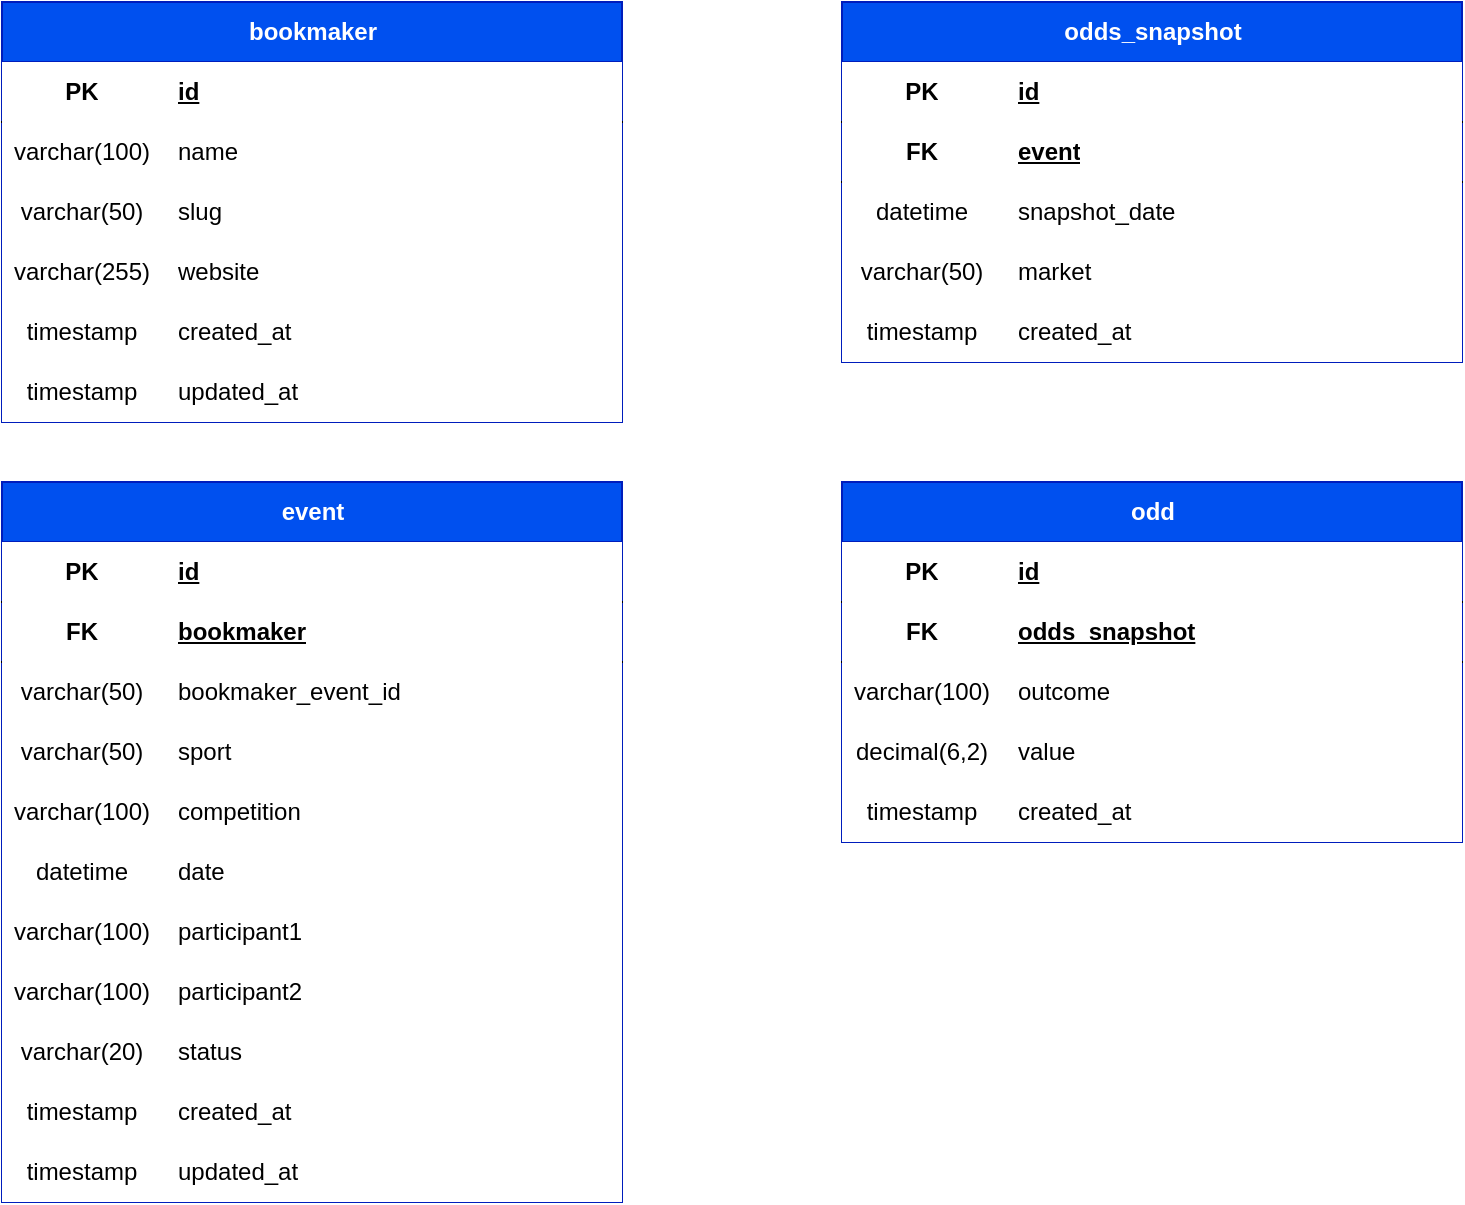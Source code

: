 <mxfile version="26.0.11">
  <diagram name="Page-1" id="BdiqEayShjHykFwy_Ejk">
    <mxGraphModel dx="1707" dy="447" grid="1" gridSize="10" guides="1" tooltips="1" connect="1" arrows="1" fold="1" page="1" pageScale="1" pageWidth="827" pageHeight="1169" background="#ffffff" math="0" shadow="0">
      <root>
        <mxCell id="0" />
        <mxCell id="1" parent="0" />
        <mxCell id="SziNOaxyCJe4Afiukx9g-1" value="bookmaker" style="shape=table;startSize=30;container=1;collapsible=1;childLayout=tableLayout;fixedRows=1;rowLines=0;fontStyle=1;align=center;resizeLast=1;html=1;fillColor=#0050ef;fontColor=#ffffff;strokeColor=#001DBC;rounded=0;" parent="1" vertex="1">
          <mxGeometry x="-70" y="60" width="310" height="210" as="geometry" />
        </mxCell>
        <mxCell id="SziNOaxyCJe4Afiukx9g-2" value="" style="shape=tableRow;horizontal=0;startSize=0;swimlaneHead=0;swimlaneBody=0;fillColor=none;collapsible=0;dropTarget=0;points=[[0,0.5],[1,0.5]];portConstraint=eastwest;top=0;left=0;right=0;bottom=1;rounded=0;" parent="SziNOaxyCJe4Afiukx9g-1" vertex="1">
          <mxGeometry y="30" width="310" height="30" as="geometry" />
        </mxCell>
        <mxCell id="SziNOaxyCJe4Afiukx9g-3" value="PK" style="shape=partialRectangle;connectable=0;top=0;left=0;bottom=0;right=0;fontStyle=1;overflow=hidden;whiteSpace=wrap;html=1;rounded=0;" parent="SziNOaxyCJe4Afiukx9g-2" vertex="1">
          <mxGeometry width="80" height="30" as="geometry">
            <mxRectangle width="80" height="30" as="alternateBounds" />
          </mxGeometry>
        </mxCell>
        <mxCell id="SziNOaxyCJe4Afiukx9g-4" value="id" style="shape=partialRectangle;connectable=0;top=0;left=0;bottom=0;right=0;align=left;spacingLeft=6;fontStyle=5;overflow=hidden;whiteSpace=wrap;html=1;rounded=0;" parent="SziNOaxyCJe4Afiukx9g-2" vertex="1">
          <mxGeometry x="80" width="230" height="30" as="geometry">
            <mxRectangle width="230" height="30" as="alternateBounds" />
          </mxGeometry>
        </mxCell>
        <mxCell id="SziNOaxyCJe4Afiukx9g-5" value="" style="shape=tableRow;horizontal=0;startSize=0;swimlaneHead=0;swimlaneBody=0;fillColor=none;collapsible=0;dropTarget=0;points=[[0,0.5],[1,0.5]];portConstraint=eastwest;top=0;left=0;right=0;bottom=0;rounded=0;" parent="SziNOaxyCJe4Afiukx9g-1" vertex="1">
          <mxGeometry y="60" width="310" height="30" as="geometry" />
        </mxCell>
        <mxCell id="SziNOaxyCJe4Afiukx9g-6" value="varchar(100)" style="shape=partialRectangle;connectable=0;top=0;left=0;bottom=0;right=0;editable=1;overflow=hidden;whiteSpace=wrap;html=1;rounded=0;" parent="SziNOaxyCJe4Afiukx9g-5" vertex="1">
          <mxGeometry width="80" height="30" as="geometry">
            <mxRectangle width="80" height="30" as="alternateBounds" />
          </mxGeometry>
        </mxCell>
        <mxCell id="SziNOaxyCJe4Afiukx9g-7" value="name" style="shape=partialRectangle;connectable=0;top=0;left=0;bottom=0;right=0;align=left;spacingLeft=6;overflow=hidden;whiteSpace=wrap;html=1;rounded=0;" parent="SziNOaxyCJe4Afiukx9g-5" vertex="1">
          <mxGeometry x="80" width="230" height="30" as="geometry">
            <mxRectangle width="230" height="30" as="alternateBounds" />
          </mxGeometry>
        </mxCell>
        <mxCell id="SziNOaxyCJe4Afiukx9g-8" value="" style="shape=tableRow;horizontal=0;startSize=0;swimlaneHead=0;swimlaneBody=0;fillColor=none;collapsible=0;dropTarget=0;points=[[0,0.5],[1,0.5]];portConstraint=eastwest;top=0;left=0;right=0;bottom=0;rounded=0;" parent="SziNOaxyCJe4Afiukx9g-1" vertex="1">
          <mxGeometry y="90" width="310" height="30" as="geometry" />
        </mxCell>
        <mxCell id="SziNOaxyCJe4Afiukx9g-9" value="varchar(50)" style="shape=partialRectangle;connectable=0;top=0;left=0;bottom=0;right=0;editable=1;overflow=hidden;whiteSpace=wrap;html=1;rounded=0;" parent="SziNOaxyCJe4Afiukx9g-8" vertex="1">
          <mxGeometry width="80" height="30" as="geometry">
            <mxRectangle width="80" height="30" as="alternateBounds" />
          </mxGeometry>
        </mxCell>
        <mxCell id="SziNOaxyCJe4Afiukx9g-10" value="slug" style="shape=partialRectangle;connectable=0;top=0;left=0;bottom=0;right=0;align=left;spacingLeft=6;overflow=hidden;whiteSpace=wrap;html=1;rounded=0;" parent="SziNOaxyCJe4Afiukx9g-8" vertex="1">
          <mxGeometry x="80" width="230" height="30" as="geometry">
            <mxRectangle width="230" height="30" as="alternateBounds" />
          </mxGeometry>
        </mxCell>
        <mxCell id="SziNOaxyCJe4Afiukx9g-11" value="" style="shape=tableRow;horizontal=0;startSize=0;swimlaneHead=0;swimlaneBody=0;fillColor=none;collapsible=0;dropTarget=0;points=[[0,0.5],[1,0.5]];portConstraint=eastwest;top=0;left=0;right=0;bottom=0;rounded=0;" parent="SziNOaxyCJe4Afiukx9g-1" vertex="1">
          <mxGeometry y="120" width="310" height="30" as="geometry" />
        </mxCell>
        <mxCell id="SziNOaxyCJe4Afiukx9g-12" value="varchar(255)" style="shape=partialRectangle;connectable=0;top=0;left=0;bottom=0;right=0;editable=1;overflow=hidden;whiteSpace=wrap;html=1;rounded=0;" parent="SziNOaxyCJe4Afiukx9g-11" vertex="1">
          <mxGeometry width="80" height="30" as="geometry">
            <mxRectangle width="80" height="30" as="alternateBounds" />
          </mxGeometry>
        </mxCell>
        <mxCell id="SziNOaxyCJe4Afiukx9g-13" value="website" style="shape=partialRectangle;connectable=0;top=0;left=0;bottom=0;right=0;align=left;spacingLeft=6;overflow=hidden;whiteSpace=wrap;html=1;rounded=0;" parent="SziNOaxyCJe4Afiukx9g-11" vertex="1">
          <mxGeometry x="80" width="230" height="30" as="geometry">
            <mxRectangle width="230" height="30" as="alternateBounds" />
          </mxGeometry>
        </mxCell>
        <mxCell id="SziNOaxyCJe4Afiukx9g-15" style="shape=tableRow;horizontal=0;startSize=0;swimlaneHead=0;swimlaneBody=0;fillColor=none;collapsible=0;dropTarget=0;points=[[0,0.5],[1,0.5]];portConstraint=eastwest;top=0;left=0;right=0;bottom=0;rounded=0;" parent="SziNOaxyCJe4Afiukx9g-1" vertex="1">
          <mxGeometry y="150" width="310" height="30" as="geometry" />
        </mxCell>
        <mxCell id="SziNOaxyCJe4Afiukx9g-16" value="timestamp" style="shape=partialRectangle;connectable=0;top=0;left=0;bottom=0;right=0;editable=1;overflow=hidden;whiteSpace=wrap;html=1;rounded=0;" parent="SziNOaxyCJe4Afiukx9g-15" vertex="1">
          <mxGeometry width="80" height="30" as="geometry">
            <mxRectangle width="80" height="30" as="alternateBounds" />
          </mxGeometry>
        </mxCell>
        <mxCell id="SziNOaxyCJe4Afiukx9g-17" value="created_at" style="shape=partialRectangle;connectable=0;top=0;left=0;bottom=0;right=0;align=left;spacingLeft=6;overflow=hidden;whiteSpace=wrap;html=1;rounded=0;" parent="SziNOaxyCJe4Afiukx9g-15" vertex="1">
          <mxGeometry x="80" width="230" height="30" as="geometry">
            <mxRectangle width="230" height="30" as="alternateBounds" />
          </mxGeometry>
        </mxCell>
        <mxCell id="SziNOaxyCJe4Afiukx9g-18" style="shape=tableRow;horizontal=0;startSize=0;swimlaneHead=0;swimlaneBody=0;fillColor=none;collapsible=0;dropTarget=0;points=[[0,0.5],[1,0.5]];portConstraint=eastwest;top=0;left=0;right=0;bottom=0;rounded=0;" parent="SziNOaxyCJe4Afiukx9g-1" vertex="1">
          <mxGeometry y="180" width="310" height="30" as="geometry" />
        </mxCell>
        <mxCell id="SziNOaxyCJe4Afiukx9g-19" value="timestamp" style="shape=partialRectangle;connectable=0;top=0;left=0;bottom=0;right=0;editable=1;overflow=hidden;whiteSpace=wrap;html=1;rounded=0;" parent="SziNOaxyCJe4Afiukx9g-18" vertex="1">
          <mxGeometry width="80" height="30" as="geometry">
            <mxRectangle width="80" height="30" as="alternateBounds" />
          </mxGeometry>
        </mxCell>
        <mxCell id="SziNOaxyCJe4Afiukx9g-20" value="updated_at" style="shape=partialRectangle;connectable=0;top=0;left=0;bottom=0;right=0;align=left;spacingLeft=6;overflow=hidden;whiteSpace=wrap;html=1;rounded=0;" parent="SziNOaxyCJe4Afiukx9g-18" vertex="1">
          <mxGeometry x="80" width="230" height="30" as="geometry">
            <mxRectangle width="230" height="30" as="alternateBounds" />
          </mxGeometry>
        </mxCell>
        <mxCell id="SziNOaxyCJe4Afiukx9g-21" value="event" style="shape=table;startSize=30;container=1;collapsible=1;childLayout=tableLayout;fixedRows=1;rowLines=0;fontStyle=1;align=center;resizeLast=1;html=1;fillColor=#0050ef;fontColor=#ffffff;strokeColor=#001DBC;rounded=0;" parent="1" vertex="1">
          <mxGeometry x="-70" y="300" width="310" height="360" as="geometry" />
        </mxCell>
        <mxCell id="SziNOaxyCJe4Afiukx9g-22" value="" style="shape=tableRow;horizontal=0;startSize=0;swimlaneHead=0;swimlaneBody=0;fillColor=none;collapsible=0;dropTarget=0;points=[[0,0.5],[1,0.5]];portConstraint=eastwest;top=0;left=0;right=0;bottom=1;rounded=0;" parent="SziNOaxyCJe4Afiukx9g-21" vertex="1">
          <mxGeometry y="30" width="310" height="30" as="geometry" />
        </mxCell>
        <mxCell id="SziNOaxyCJe4Afiukx9g-23" value="PK" style="shape=partialRectangle;connectable=0;top=0;left=0;bottom=0;right=0;fontStyle=1;overflow=hidden;whiteSpace=wrap;html=1;rounded=0;" parent="SziNOaxyCJe4Afiukx9g-22" vertex="1">
          <mxGeometry width="80" height="30" as="geometry">
            <mxRectangle width="80" height="30" as="alternateBounds" />
          </mxGeometry>
        </mxCell>
        <mxCell id="SziNOaxyCJe4Afiukx9g-24" value="id" style="shape=partialRectangle;connectable=0;top=0;left=0;bottom=0;right=0;align=left;spacingLeft=6;fontStyle=5;overflow=hidden;whiteSpace=wrap;html=1;rounded=0;" parent="SziNOaxyCJe4Afiukx9g-22" vertex="1">
          <mxGeometry x="80" width="230" height="30" as="geometry">
            <mxRectangle width="230" height="30" as="alternateBounds" />
          </mxGeometry>
        </mxCell>
        <mxCell id="SziNOaxyCJe4Afiukx9g-61" style="shape=tableRow;horizontal=0;startSize=0;swimlaneHead=0;swimlaneBody=0;fillColor=none;collapsible=0;dropTarget=0;points=[[0,0.5],[1,0.5]];portConstraint=eastwest;top=0;left=0;right=0;bottom=1;rounded=0;" parent="SziNOaxyCJe4Afiukx9g-21" vertex="1">
          <mxGeometry y="60" width="310" height="30" as="geometry" />
        </mxCell>
        <mxCell id="SziNOaxyCJe4Afiukx9g-62" value="FK" style="shape=partialRectangle;connectable=0;top=0;left=0;bottom=0;right=0;fontStyle=1;overflow=hidden;whiteSpace=wrap;html=1;rounded=0;" parent="SziNOaxyCJe4Afiukx9g-61" vertex="1">
          <mxGeometry width="80" height="30" as="geometry">
            <mxRectangle width="80" height="30" as="alternateBounds" />
          </mxGeometry>
        </mxCell>
        <mxCell id="SziNOaxyCJe4Afiukx9g-63" value="bookmaker" style="shape=partialRectangle;connectable=0;top=0;left=0;bottom=0;right=0;align=left;spacingLeft=6;fontStyle=5;overflow=hidden;whiteSpace=wrap;html=1;rounded=0;" parent="SziNOaxyCJe4Afiukx9g-61" vertex="1">
          <mxGeometry x="80" width="230" height="30" as="geometry">
            <mxRectangle width="230" height="30" as="alternateBounds" />
          </mxGeometry>
        </mxCell>
        <mxCell id="SziNOaxyCJe4Afiukx9g-28" value="" style="shape=tableRow;horizontal=0;startSize=0;swimlaneHead=0;swimlaneBody=0;fillColor=none;collapsible=0;dropTarget=0;points=[[0,0.5],[1,0.5]];portConstraint=eastwest;top=0;left=0;right=0;bottom=0;rounded=0;" parent="SziNOaxyCJe4Afiukx9g-21" vertex="1">
          <mxGeometry y="90" width="310" height="30" as="geometry" />
        </mxCell>
        <mxCell id="SziNOaxyCJe4Afiukx9g-29" value="varchar(50)" style="shape=partialRectangle;connectable=0;top=0;left=0;bottom=0;right=0;editable=1;overflow=hidden;whiteSpace=wrap;html=1;rounded=0;" parent="SziNOaxyCJe4Afiukx9g-28" vertex="1">
          <mxGeometry width="80" height="30" as="geometry">
            <mxRectangle width="80" height="30" as="alternateBounds" />
          </mxGeometry>
        </mxCell>
        <mxCell id="SziNOaxyCJe4Afiukx9g-30" value="bookmaker_event_id" style="shape=partialRectangle;connectable=0;top=0;left=0;bottom=0;right=0;align=left;spacingLeft=6;overflow=hidden;whiteSpace=wrap;html=1;rounded=0;" parent="SziNOaxyCJe4Afiukx9g-28" vertex="1">
          <mxGeometry x="80" width="230" height="30" as="geometry">
            <mxRectangle width="230" height="30" as="alternateBounds" />
          </mxGeometry>
        </mxCell>
        <mxCell id="SziNOaxyCJe4Afiukx9g-31" value="" style="shape=tableRow;horizontal=0;startSize=0;swimlaneHead=0;swimlaneBody=0;fillColor=none;collapsible=0;dropTarget=0;points=[[0,0.5],[1,0.5]];portConstraint=eastwest;top=0;left=0;right=0;bottom=0;rounded=0;" parent="SziNOaxyCJe4Afiukx9g-21" vertex="1">
          <mxGeometry y="120" width="310" height="30" as="geometry" />
        </mxCell>
        <mxCell id="SziNOaxyCJe4Afiukx9g-32" value="varchar(50)" style="shape=partialRectangle;connectable=0;top=0;left=0;bottom=0;right=0;editable=1;overflow=hidden;whiteSpace=wrap;html=1;rounded=0;" parent="SziNOaxyCJe4Afiukx9g-31" vertex="1">
          <mxGeometry width="80" height="30" as="geometry">
            <mxRectangle width="80" height="30" as="alternateBounds" />
          </mxGeometry>
        </mxCell>
        <mxCell id="SziNOaxyCJe4Afiukx9g-33" value="sport" style="shape=partialRectangle;connectable=0;top=0;left=0;bottom=0;right=0;align=left;spacingLeft=6;overflow=hidden;whiteSpace=wrap;html=1;rounded=0;" parent="SziNOaxyCJe4Afiukx9g-31" vertex="1">
          <mxGeometry x="80" width="230" height="30" as="geometry">
            <mxRectangle width="230" height="30" as="alternateBounds" />
          </mxGeometry>
        </mxCell>
        <mxCell id="SziNOaxyCJe4Afiukx9g-76" style="shape=tableRow;horizontal=0;startSize=0;swimlaneHead=0;swimlaneBody=0;fillColor=none;collapsible=0;dropTarget=0;points=[[0,0.5],[1,0.5]];portConstraint=eastwest;top=0;left=0;right=0;bottom=0;rounded=0;" parent="SziNOaxyCJe4Afiukx9g-21" vertex="1">
          <mxGeometry y="150" width="310" height="30" as="geometry" />
        </mxCell>
        <mxCell id="SziNOaxyCJe4Afiukx9g-77" value="varchar(100)" style="shape=partialRectangle;connectable=0;top=0;left=0;bottom=0;right=0;editable=1;overflow=hidden;whiteSpace=wrap;html=1;rounded=0;" parent="SziNOaxyCJe4Afiukx9g-76" vertex="1">
          <mxGeometry width="80" height="30" as="geometry">
            <mxRectangle width="80" height="30" as="alternateBounds" />
          </mxGeometry>
        </mxCell>
        <mxCell id="SziNOaxyCJe4Afiukx9g-78" value="competition" style="shape=partialRectangle;connectable=0;top=0;left=0;bottom=0;right=0;align=left;spacingLeft=6;overflow=hidden;whiteSpace=wrap;html=1;rounded=0;" parent="SziNOaxyCJe4Afiukx9g-76" vertex="1">
          <mxGeometry x="80" width="230" height="30" as="geometry">
            <mxRectangle width="230" height="30" as="alternateBounds" />
          </mxGeometry>
        </mxCell>
        <mxCell id="SziNOaxyCJe4Afiukx9g-73" style="shape=tableRow;horizontal=0;startSize=0;swimlaneHead=0;swimlaneBody=0;fillColor=none;collapsible=0;dropTarget=0;points=[[0,0.5],[1,0.5]];portConstraint=eastwest;top=0;left=0;right=0;bottom=0;rounded=0;" parent="SziNOaxyCJe4Afiukx9g-21" vertex="1">
          <mxGeometry y="180" width="310" height="30" as="geometry" />
        </mxCell>
        <mxCell id="SziNOaxyCJe4Afiukx9g-74" value="datetime" style="shape=partialRectangle;connectable=0;top=0;left=0;bottom=0;right=0;editable=1;overflow=hidden;whiteSpace=wrap;html=1;rounded=0;" parent="SziNOaxyCJe4Afiukx9g-73" vertex="1">
          <mxGeometry width="80" height="30" as="geometry">
            <mxRectangle width="80" height="30" as="alternateBounds" />
          </mxGeometry>
        </mxCell>
        <mxCell id="SziNOaxyCJe4Afiukx9g-75" value="date" style="shape=partialRectangle;connectable=0;top=0;left=0;bottom=0;right=0;align=left;spacingLeft=6;overflow=hidden;whiteSpace=wrap;html=1;rounded=0;" parent="SziNOaxyCJe4Afiukx9g-73" vertex="1">
          <mxGeometry x="80" width="230" height="30" as="geometry">
            <mxRectangle width="230" height="30" as="alternateBounds" />
          </mxGeometry>
        </mxCell>
        <mxCell id="SziNOaxyCJe4Afiukx9g-70" style="shape=tableRow;horizontal=0;startSize=0;swimlaneHead=0;swimlaneBody=0;fillColor=none;collapsible=0;dropTarget=0;points=[[0,0.5],[1,0.5]];portConstraint=eastwest;top=0;left=0;right=0;bottom=0;rounded=0;" parent="SziNOaxyCJe4Afiukx9g-21" vertex="1">
          <mxGeometry y="210" width="310" height="30" as="geometry" />
        </mxCell>
        <mxCell id="SziNOaxyCJe4Afiukx9g-71" value="varchar(100)" style="shape=partialRectangle;connectable=0;top=0;left=0;bottom=0;right=0;editable=1;overflow=hidden;whiteSpace=wrap;html=1;rounded=0;" parent="SziNOaxyCJe4Afiukx9g-70" vertex="1">
          <mxGeometry width="80" height="30" as="geometry">
            <mxRectangle width="80" height="30" as="alternateBounds" />
          </mxGeometry>
        </mxCell>
        <mxCell id="SziNOaxyCJe4Afiukx9g-72" value="participant1" style="shape=partialRectangle;connectable=0;top=0;left=0;bottom=0;right=0;align=left;spacingLeft=6;overflow=hidden;whiteSpace=wrap;html=1;rounded=0;" parent="SziNOaxyCJe4Afiukx9g-70" vertex="1">
          <mxGeometry x="80" width="230" height="30" as="geometry">
            <mxRectangle width="230" height="30" as="alternateBounds" />
          </mxGeometry>
        </mxCell>
        <mxCell id="SziNOaxyCJe4Afiukx9g-67" style="shape=tableRow;horizontal=0;startSize=0;swimlaneHead=0;swimlaneBody=0;fillColor=none;collapsible=0;dropTarget=0;points=[[0,0.5],[1,0.5]];portConstraint=eastwest;top=0;left=0;right=0;bottom=0;rounded=0;" parent="SziNOaxyCJe4Afiukx9g-21" vertex="1">
          <mxGeometry y="240" width="310" height="30" as="geometry" />
        </mxCell>
        <mxCell id="SziNOaxyCJe4Afiukx9g-68" value="varchar(100)" style="shape=partialRectangle;connectable=0;top=0;left=0;bottom=0;right=0;editable=1;overflow=hidden;whiteSpace=wrap;html=1;rounded=0;" parent="SziNOaxyCJe4Afiukx9g-67" vertex="1">
          <mxGeometry width="80" height="30" as="geometry">
            <mxRectangle width="80" height="30" as="alternateBounds" />
          </mxGeometry>
        </mxCell>
        <mxCell id="SziNOaxyCJe4Afiukx9g-69" value="participant2" style="shape=partialRectangle;connectable=0;top=0;left=0;bottom=0;right=0;align=left;spacingLeft=6;overflow=hidden;whiteSpace=wrap;html=1;rounded=0;" parent="SziNOaxyCJe4Afiukx9g-67" vertex="1">
          <mxGeometry x="80" width="230" height="30" as="geometry">
            <mxRectangle width="230" height="30" as="alternateBounds" />
          </mxGeometry>
        </mxCell>
        <mxCell id="SziNOaxyCJe4Afiukx9g-64" style="shape=tableRow;horizontal=0;startSize=0;swimlaneHead=0;swimlaneBody=0;fillColor=none;collapsible=0;dropTarget=0;points=[[0,0.5],[1,0.5]];portConstraint=eastwest;top=0;left=0;right=0;bottom=0;rounded=0;" parent="SziNOaxyCJe4Afiukx9g-21" vertex="1">
          <mxGeometry y="270" width="310" height="30" as="geometry" />
        </mxCell>
        <mxCell id="SziNOaxyCJe4Afiukx9g-65" value="varchar(20)" style="shape=partialRectangle;connectable=0;top=0;left=0;bottom=0;right=0;editable=1;overflow=hidden;whiteSpace=wrap;html=1;rounded=0;" parent="SziNOaxyCJe4Afiukx9g-64" vertex="1">
          <mxGeometry width="80" height="30" as="geometry">
            <mxRectangle width="80" height="30" as="alternateBounds" />
          </mxGeometry>
        </mxCell>
        <mxCell id="SziNOaxyCJe4Afiukx9g-66" value="status" style="shape=partialRectangle;connectable=0;top=0;left=0;bottom=0;right=0;align=left;spacingLeft=6;overflow=hidden;whiteSpace=wrap;html=1;rounded=0;" parent="SziNOaxyCJe4Afiukx9g-64" vertex="1">
          <mxGeometry x="80" width="230" height="30" as="geometry">
            <mxRectangle width="230" height="30" as="alternateBounds" />
          </mxGeometry>
        </mxCell>
        <mxCell id="SziNOaxyCJe4Afiukx9g-34" style="shape=tableRow;horizontal=0;startSize=0;swimlaneHead=0;swimlaneBody=0;fillColor=none;collapsible=0;dropTarget=0;points=[[0,0.5],[1,0.5]];portConstraint=eastwest;top=0;left=0;right=0;bottom=0;rounded=0;" parent="SziNOaxyCJe4Afiukx9g-21" vertex="1">
          <mxGeometry y="300" width="310" height="30" as="geometry" />
        </mxCell>
        <mxCell id="SziNOaxyCJe4Afiukx9g-35" value="timestamp" style="shape=partialRectangle;connectable=0;top=0;left=0;bottom=0;right=0;editable=1;overflow=hidden;whiteSpace=wrap;html=1;rounded=0;" parent="SziNOaxyCJe4Afiukx9g-34" vertex="1">
          <mxGeometry width="80" height="30" as="geometry">
            <mxRectangle width="80" height="30" as="alternateBounds" />
          </mxGeometry>
        </mxCell>
        <mxCell id="SziNOaxyCJe4Afiukx9g-36" value="created_at" style="shape=partialRectangle;connectable=0;top=0;left=0;bottom=0;right=0;align=left;spacingLeft=6;overflow=hidden;whiteSpace=wrap;html=1;rounded=0;" parent="SziNOaxyCJe4Afiukx9g-34" vertex="1">
          <mxGeometry x="80" width="230" height="30" as="geometry">
            <mxRectangle width="230" height="30" as="alternateBounds" />
          </mxGeometry>
        </mxCell>
        <mxCell id="SziNOaxyCJe4Afiukx9g-37" style="shape=tableRow;horizontal=0;startSize=0;swimlaneHead=0;swimlaneBody=0;fillColor=none;collapsible=0;dropTarget=0;points=[[0,0.5],[1,0.5]];portConstraint=eastwest;top=0;left=0;right=0;bottom=0;rounded=0;" parent="SziNOaxyCJe4Afiukx9g-21" vertex="1">
          <mxGeometry y="330" width="310" height="30" as="geometry" />
        </mxCell>
        <mxCell id="SziNOaxyCJe4Afiukx9g-38" value="timestamp" style="shape=partialRectangle;connectable=0;top=0;left=0;bottom=0;right=0;editable=1;overflow=hidden;whiteSpace=wrap;html=1;rounded=0;" parent="SziNOaxyCJe4Afiukx9g-37" vertex="1">
          <mxGeometry width="80" height="30" as="geometry">
            <mxRectangle width="80" height="30" as="alternateBounds" />
          </mxGeometry>
        </mxCell>
        <mxCell id="SziNOaxyCJe4Afiukx9g-39" value="updated_at" style="shape=partialRectangle;connectable=0;top=0;left=0;bottom=0;right=0;align=left;spacingLeft=6;overflow=hidden;whiteSpace=wrap;html=1;rounded=0;" parent="SziNOaxyCJe4Afiukx9g-37" vertex="1">
          <mxGeometry x="80" width="230" height="30" as="geometry">
            <mxRectangle width="230" height="30" as="alternateBounds" />
          </mxGeometry>
        </mxCell>
        <mxCell id="SziNOaxyCJe4Afiukx9g-79" value="odds_snapshot" style="shape=table;startSize=30;container=1;collapsible=1;childLayout=tableLayout;fixedRows=1;rowLines=0;fontStyle=1;align=center;resizeLast=1;html=1;fillColor=#0050ef;fontColor=#ffffff;strokeColor=#001DBC;rounded=0;" parent="1" vertex="1">
          <mxGeometry x="350" y="60" width="310" height="180" as="geometry" />
        </mxCell>
        <mxCell id="SziNOaxyCJe4Afiukx9g-80" value="" style="shape=tableRow;horizontal=0;startSize=0;swimlaneHead=0;swimlaneBody=0;fillColor=none;collapsible=0;dropTarget=0;points=[[0,0.5],[1,0.5]];portConstraint=eastwest;top=0;left=0;right=0;bottom=1;rounded=0;" parent="SziNOaxyCJe4Afiukx9g-79" vertex="1">
          <mxGeometry y="30" width="310" height="30" as="geometry" />
        </mxCell>
        <mxCell id="SziNOaxyCJe4Afiukx9g-81" value="PK" style="shape=partialRectangle;connectable=0;top=0;left=0;bottom=0;right=0;fontStyle=1;overflow=hidden;whiteSpace=wrap;html=1;rounded=0;" parent="SziNOaxyCJe4Afiukx9g-80" vertex="1">
          <mxGeometry width="80" height="30" as="geometry">
            <mxRectangle width="80" height="30" as="alternateBounds" />
          </mxGeometry>
        </mxCell>
        <mxCell id="SziNOaxyCJe4Afiukx9g-82" value="id" style="shape=partialRectangle;connectable=0;top=0;left=0;bottom=0;right=0;align=left;spacingLeft=6;fontStyle=5;overflow=hidden;whiteSpace=wrap;html=1;rounded=0;" parent="SziNOaxyCJe4Afiukx9g-80" vertex="1">
          <mxGeometry x="80" width="230" height="30" as="geometry">
            <mxRectangle width="230" height="30" as="alternateBounds" />
          </mxGeometry>
        </mxCell>
        <mxCell id="SziNOaxyCJe4Afiukx9g-83" style="shape=tableRow;horizontal=0;startSize=0;swimlaneHead=0;swimlaneBody=0;fillColor=none;collapsible=0;dropTarget=0;points=[[0,0.5],[1,0.5]];portConstraint=eastwest;top=0;left=0;right=0;bottom=1;rounded=0;" parent="SziNOaxyCJe4Afiukx9g-79" vertex="1">
          <mxGeometry y="60" width="310" height="30" as="geometry" />
        </mxCell>
        <mxCell id="SziNOaxyCJe4Afiukx9g-84" value="FK" style="shape=partialRectangle;connectable=0;top=0;left=0;bottom=0;right=0;fontStyle=1;overflow=hidden;whiteSpace=wrap;html=1;rounded=0;" parent="SziNOaxyCJe4Afiukx9g-83" vertex="1">
          <mxGeometry width="80" height="30" as="geometry">
            <mxRectangle width="80" height="30" as="alternateBounds" />
          </mxGeometry>
        </mxCell>
        <mxCell id="SziNOaxyCJe4Afiukx9g-85" value="event" style="shape=partialRectangle;connectable=0;top=0;left=0;bottom=0;right=0;align=left;spacingLeft=6;fontStyle=5;overflow=hidden;whiteSpace=wrap;html=1;rounded=0;" parent="SziNOaxyCJe4Afiukx9g-83" vertex="1">
          <mxGeometry x="80" width="230" height="30" as="geometry">
            <mxRectangle width="230" height="30" as="alternateBounds" />
          </mxGeometry>
        </mxCell>
        <mxCell id="SziNOaxyCJe4Afiukx9g-86" value="" style="shape=tableRow;horizontal=0;startSize=0;swimlaneHead=0;swimlaneBody=0;fillColor=none;collapsible=0;dropTarget=0;points=[[0,0.5],[1,0.5]];portConstraint=eastwest;top=0;left=0;right=0;bottom=0;rounded=0;" parent="SziNOaxyCJe4Afiukx9g-79" vertex="1">
          <mxGeometry y="90" width="310" height="30" as="geometry" />
        </mxCell>
        <mxCell id="SziNOaxyCJe4Afiukx9g-87" value="datetime" style="shape=partialRectangle;connectable=0;top=0;left=0;bottom=0;right=0;editable=1;overflow=hidden;whiteSpace=wrap;html=1;rounded=0;" parent="SziNOaxyCJe4Afiukx9g-86" vertex="1">
          <mxGeometry width="80" height="30" as="geometry">
            <mxRectangle width="80" height="30" as="alternateBounds" />
          </mxGeometry>
        </mxCell>
        <mxCell id="SziNOaxyCJe4Afiukx9g-88" value="snapshot_date" style="shape=partialRectangle;connectable=0;top=0;left=0;bottom=0;right=0;align=left;spacingLeft=6;overflow=hidden;whiteSpace=wrap;html=1;rounded=0;" parent="SziNOaxyCJe4Afiukx9g-86" vertex="1">
          <mxGeometry x="80" width="230" height="30" as="geometry">
            <mxRectangle width="230" height="30" as="alternateBounds" />
          </mxGeometry>
        </mxCell>
        <mxCell id="SziNOaxyCJe4Afiukx9g-89" value="" style="shape=tableRow;horizontal=0;startSize=0;swimlaneHead=0;swimlaneBody=0;fillColor=none;collapsible=0;dropTarget=0;points=[[0,0.5],[1,0.5]];portConstraint=eastwest;top=0;left=0;right=0;bottom=0;rounded=0;" parent="SziNOaxyCJe4Afiukx9g-79" vertex="1">
          <mxGeometry y="120" width="310" height="30" as="geometry" />
        </mxCell>
        <mxCell id="SziNOaxyCJe4Afiukx9g-90" value="varchar(50)" style="shape=partialRectangle;connectable=0;top=0;left=0;bottom=0;right=0;editable=1;overflow=hidden;whiteSpace=wrap;html=1;rounded=0;" parent="SziNOaxyCJe4Afiukx9g-89" vertex="1">
          <mxGeometry width="80" height="30" as="geometry">
            <mxRectangle width="80" height="30" as="alternateBounds" />
          </mxGeometry>
        </mxCell>
        <mxCell id="SziNOaxyCJe4Afiukx9g-91" value="market" style="shape=partialRectangle;connectable=0;top=0;left=0;bottom=0;right=0;align=left;spacingLeft=6;overflow=hidden;whiteSpace=wrap;html=1;rounded=0;" parent="SziNOaxyCJe4Afiukx9g-89" vertex="1">
          <mxGeometry x="80" width="230" height="30" as="geometry">
            <mxRectangle width="230" height="30" as="alternateBounds" />
          </mxGeometry>
        </mxCell>
        <mxCell id="SziNOaxyCJe4Afiukx9g-107" style="shape=tableRow;horizontal=0;startSize=0;swimlaneHead=0;swimlaneBody=0;fillColor=none;collapsible=0;dropTarget=0;points=[[0,0.5],[1,0.5]];portConstraint=eastwest;top=0;left=0;right=0;bottom=0;rounded=0;" parent="SziNOaxyCJe4Afiukx9g-79" vertex="1">
          <mxGeometry y="150" width="310" height="30" as="geometry" />
        </mxCell>
        <mxCell id="SziNOaxyCJe4Afiukx9g-108" value="timestamp" style="shape=partialRectangle;connectable=0;top=0;left=0;bottom=0;right=0;editable=1;overflow=hidden;whiteSpace=wrap;html=1;rounded=0;" parent="SziNOaxyCJe4Afiukx9g-107" vertex="1">
          <mxGeometry width="80" height="30" as="geometry">
            <mxRectangle width="80" height="30" as="alternateBounds" />
          </mxGeometry>
        </mxCell>
        <mxCell id="SziNOaxyCJe4Afiukx9g-109" value="created_at" style="shape=partialRectangle;connectable=0;top=0;left=0;bottom=0;right=0;align=left;spacingLeft=6;overflow=hidden;whiteSpace=wrap;html=1;rounded=0;" parent="SziNOaxyCJe4Afiukx9g-107" vertex="1">
          <mxGeometry x="80" width="230" height="30" as="geometry">
            <mxRectangle width="230" height="30" as="alternateBounds" />
          </mxGeometry>
        </mxCell>
        <mxCell id="SziNOaxyCJe4Afiukx9g-113" value="odd" style="shape=table;startSize=30;container=1;collapsible=1;childLayout=tableLayout;fixedRows=1;rowLines=0;fontStyle=1;align=center;resizeLast=1;html=1;fillColor=#0050ef;fontColor=#ffffff;strokeColor=#001DBC;rounded=0;" parent="1" vertex="1">
          <mxGeometry x="350" y="300" width="310" height="180" as="geometry" />
        </mxCell>
        <mxCell id="SziNOaxyCJe4Afiukx9g-114" value="" style="shape=tableRow;horizontal=0;startSize=0;swimlaneHead=0;swimlaneBody=0;fillColor=none;collapsible=0;dropTarget=0;points=[[0,0.5],[1,0.5]];portConstraint=eastwest;top=0;left=0;right=0;bottom=1;rounded=0;" parent="SziNOaxyCJe4Afiukx9g-113" vertex="1">
          <mxGeometry y="30" width="310" height="30" as="geometry" />
        </mxCell>
        <mxCell id="SziNOaxyCJe4Afiukx9g-115" value="PK" style="shape=partialRectangle;connectable=0;top=0;left=0;bottom=0;right=0;fontStyle=1;overflow=hidden;whiteSpace=wrap;html=1;rounded=0;" parent="SziNOaxyCJe4Afiukx9g-114" vertex="1">
          <mxGeometry width="80" height="30" as="geometry">
            <mxRectangle width="80" height="30" as="alternateBounds" />
          </mxGeometry>
        </mxCell>
        <mxCell id="SziNOaxyCJe4Afiukx9g-116" value="id" style="shape=partialRectangle;connectable=0;top=0;left=0;bottom=0;right=0;align=left;spacingLeft=6;fontStyle=5;overflow=hidden;whiteSpace=wrap;html=1;rounded=0;" parent="SziNOaxyCJe4Afiukx9g-114" vertex="1">
          <mxGeometry x="80" width="230" height="30" as="geometry">
            <mxRectangle width="230" height="30" as="alternateBounds" />
          </mxGeometry>
        </mxCell>
        <mxCell id="SziNOaxyCJe4Afiukx9g-117" style="shape=tableRow;horizontal=0;startSize=0;swimlaneHead=0;swimlaneBody=0;fillColor=none;collapsible=0;dropTarget=0;points=[[0,0.5],[1,0.5]];portConstraint=eastwest;top=0;left=0;right=0;bottom=1;rounded=0;" parent="SziNOaxyCJe4Afiukx9g-113" vertex="1">
          <mxGeometry y="60" width="310" height="30" as="geometry" />
        </mxCell>
        <mxCell id="SziNOaxyCJe4Afiukx9g-118" value="FK" style="shape=partialRectangle;connectable=0;top=0;left=0;bottom=0;right=0;fontStyle=1;overflow=hidden;whiteSpace=wrap;html=1;rounded=0;" parent="SziNOaxyCJe4Afiukx9g-117" vertex="1">
          <mxGeometry width="80" height="30" as="geometry">
            <mxRectangle width="80" height="30" as="alternateBounds" />
          </mxGeometry>
        </mxCell>
        <mxCell id="SziNOaxyCJe4Afiukx9g-119" value="odds_snapshot" style="shape=partialRectangle;connectable=0;top=0;left=0;bottom=0;right=0;align=left;spacingLeft=6;fontStyle=5;overflow=hidden;whiteSpace=wrap;html=1;rounded=0;" parent="SziNOaxyCJe4Afiukx9g-117" vertex="1">
          <mxGeometry x="80" width="230" height="30" as="geometry">
            <mxRectangle width="230" height="30" as="alternateBounds" />
          </mxGeometry>
        </mxCell>
        <mxCell id="SziNOaxyCJe4Afiukx9g-123" value="" style="shape=tableRow;horizontal=0;startSize=0;swimlaneHead=0;swimlaneBody=0;fillColor=none;collapsible=0;dropTarget=0;points=[[0,0.5],[1,0.5]];portConstraint=eastwest;top=0;left=0;right=0;bottom=0;rounded=0;" parent="SziNOaxyCJe4Afiukx9g-113" vertex="1">
          <mxGeometry y="90" width="310" height="30" as="geometry" />
        </mxCell>
        <mxCell id="SziNOaxyCJe4Afiukx9g-124" value="varchar(100)" style="shape=partialRectangle;connectable=0;top=0;left=0;bottom=0;right=0;editable=1;overflow=hidden;whiteSpace=wrap;html=1;rounded=0;" parent="SziNOaxyCJe4Afiukx9g-123" vertex="1">
          <mxGeometry width="80" height="30" as="geometry">
            <mxRectangle width="80" height="30" as="alternateBounds" />
          </mxGeometry>
        </mxCell>
        <mxCell id="SziNOaxyCJe4Afiukx9g-125" value="outcome" style="shape=partialRectangle;connectable=0;top=0;left=0;bottom=0;right=0;align=left;spacingLeft=6;overflow=hidden;whiteSpace=wrap;html=1;rounded=0;" parent="SziNOaxyCJe4Afiukx9g-123" vertex="1">
          <mxGeometry x="80" width="230" height="30" as="geometry">
            <mxRectangle width="230" height="30" as="alternateBounds" />
          </mxGeometry>
        </mxCell>
        <mxCell id="SziNOaxyCJe4Afiukx9g-126" style="shape=tableRow;horizontal=0;startSize=0;swimlaneHead=0;swimlaneBody=0;fillColor=none;collapsible=0;dropTarget=0;points=[[0,0.5],[1,0.5]];portConstraint=eastwest;top=0;left=0;right=0;bottom=0;rounded=0;" parent="SziNOaxyCJe4Afiukx9g-113" vertex="1">
          <mxGeometry y="120" width="310" height="30" as="geometry" />
        </mxCell>
        <mxCell id="SziNOaxyCJe4Afiukx9g-127" value="decimal(6,2)" style="shape=partialRectangle;connectable=0;top=0;left=0;bottom=0;right=0;editable=1;overflow=hidden;whiteSpace=wrap;html=1;rounded=0;" parent="SziNOaxyCJe4Afiukx9g-126" vertex="1">
          <mxGeometry width="80" height="30" as="geometry">
            <mxRectangle width="80" height="30" as="alternateBounds" />
          </mxGeometry>
        </mxCell>
        <mxCell id="SziNOaxyCJe4Afiukx9g-128" value="value" style="shape=partialRectangle;connectable=0;top=0;left=0;bottom=0;right=0;align=left;spacingLeft=6;overflow=hidden;whiteSpace=wrap;html=1;rounded=0;" parent="SziNOaxyCJe4Afiukx9g-126" vertex="1">
          <mxGeometry x="80" width="230" height="30" as="geometry">
            <mxRectangle width="230" height="30" as="alternateBounds" />
          </mxGeometry>
        </mxCell>
        <mxCell id="SziNOaxyCJe4Afiukx9g-132" style="shape=tableRow;horizontal=0;startSize=0;swimlaneHead=0;swimlaneBody=0;fillColor=none;collapsible=0;dropTarget=0;points=[[0,0.5],[1,0.5]];portConstraint=eastwest;top=0;left=0;right=0;bottom=0;rounded=0;" parent="SziNOaxyCJe4Afiukx9g-113" vertex="1">
          <mxGeometry y="150" width="310" height="30" as="geometry" />
        </mxCell>
        <mxCell id="SziNOaxyCJe4Afiukx9g-133" value="timestamp" style="shape=partialRectangle;connectable=0;top=0;left=0;bottom=0;right=0;editable=1;overflow=hidden;whiteSpace=wrap;html=1;rounded=0;" parent="SziNOaxyCJe4Afiukx9g-132" vertex="1">
          <mxGeometry width="80" height="30" as="geometry">
            <mxRectangle width="80" height="30" as="alternateBounds" />
          </mxGeometry>
        </mxCell>
        <mxCell id="SziNOaxyCJe4Afiukx9g-134" value="created_at" style="shape=partialRectangle;connectable=0;top=0;left=0;bottom=0;right=0;align=left;spacingLeft=6;overflow=hidden;whiteSpace=wrap;html=1;rounded=0;" parent="SziNOaxyCJe4Afiukx9g-132" vertex="1">
          <mxGeometry x="80" width="230" height="30" as="geometry">
            <mxRectangle width="230" height="30" as="alternateBounds" />
          </mxGeometry>
        </mxCell>
      </root>
    </mxGraphModel>
  </diagram>
</mxfile>
